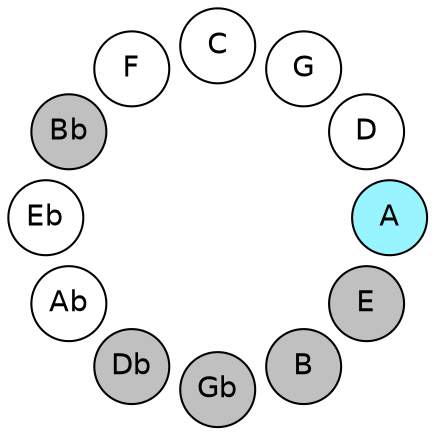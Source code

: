 
graph {

layout = circo;
mindist = .1

node [shape = circle, fontname = Helvetica, margin = 0, style = filled]
edge [style=invis]

subgraph 1 {
	E -- B -- Gb -- Db -- Ab -- Eb -- Bb -- F -- C -- G -- D -- A -- E
}

E [fillcolor = gray];
B [fillcolor = gray];
Gb [fillcolor = gray];
Db [fillcolor = gray];
Ab [fillcolor = white];
Eb [fillcolor = white];
Bb [fillcolor = gray];
F [fillcolor = white];
C [fillcolor = white];
G [fillcolor = white];
D [fillcolor = white];
A [fillcolor = cadetblue1];
}
